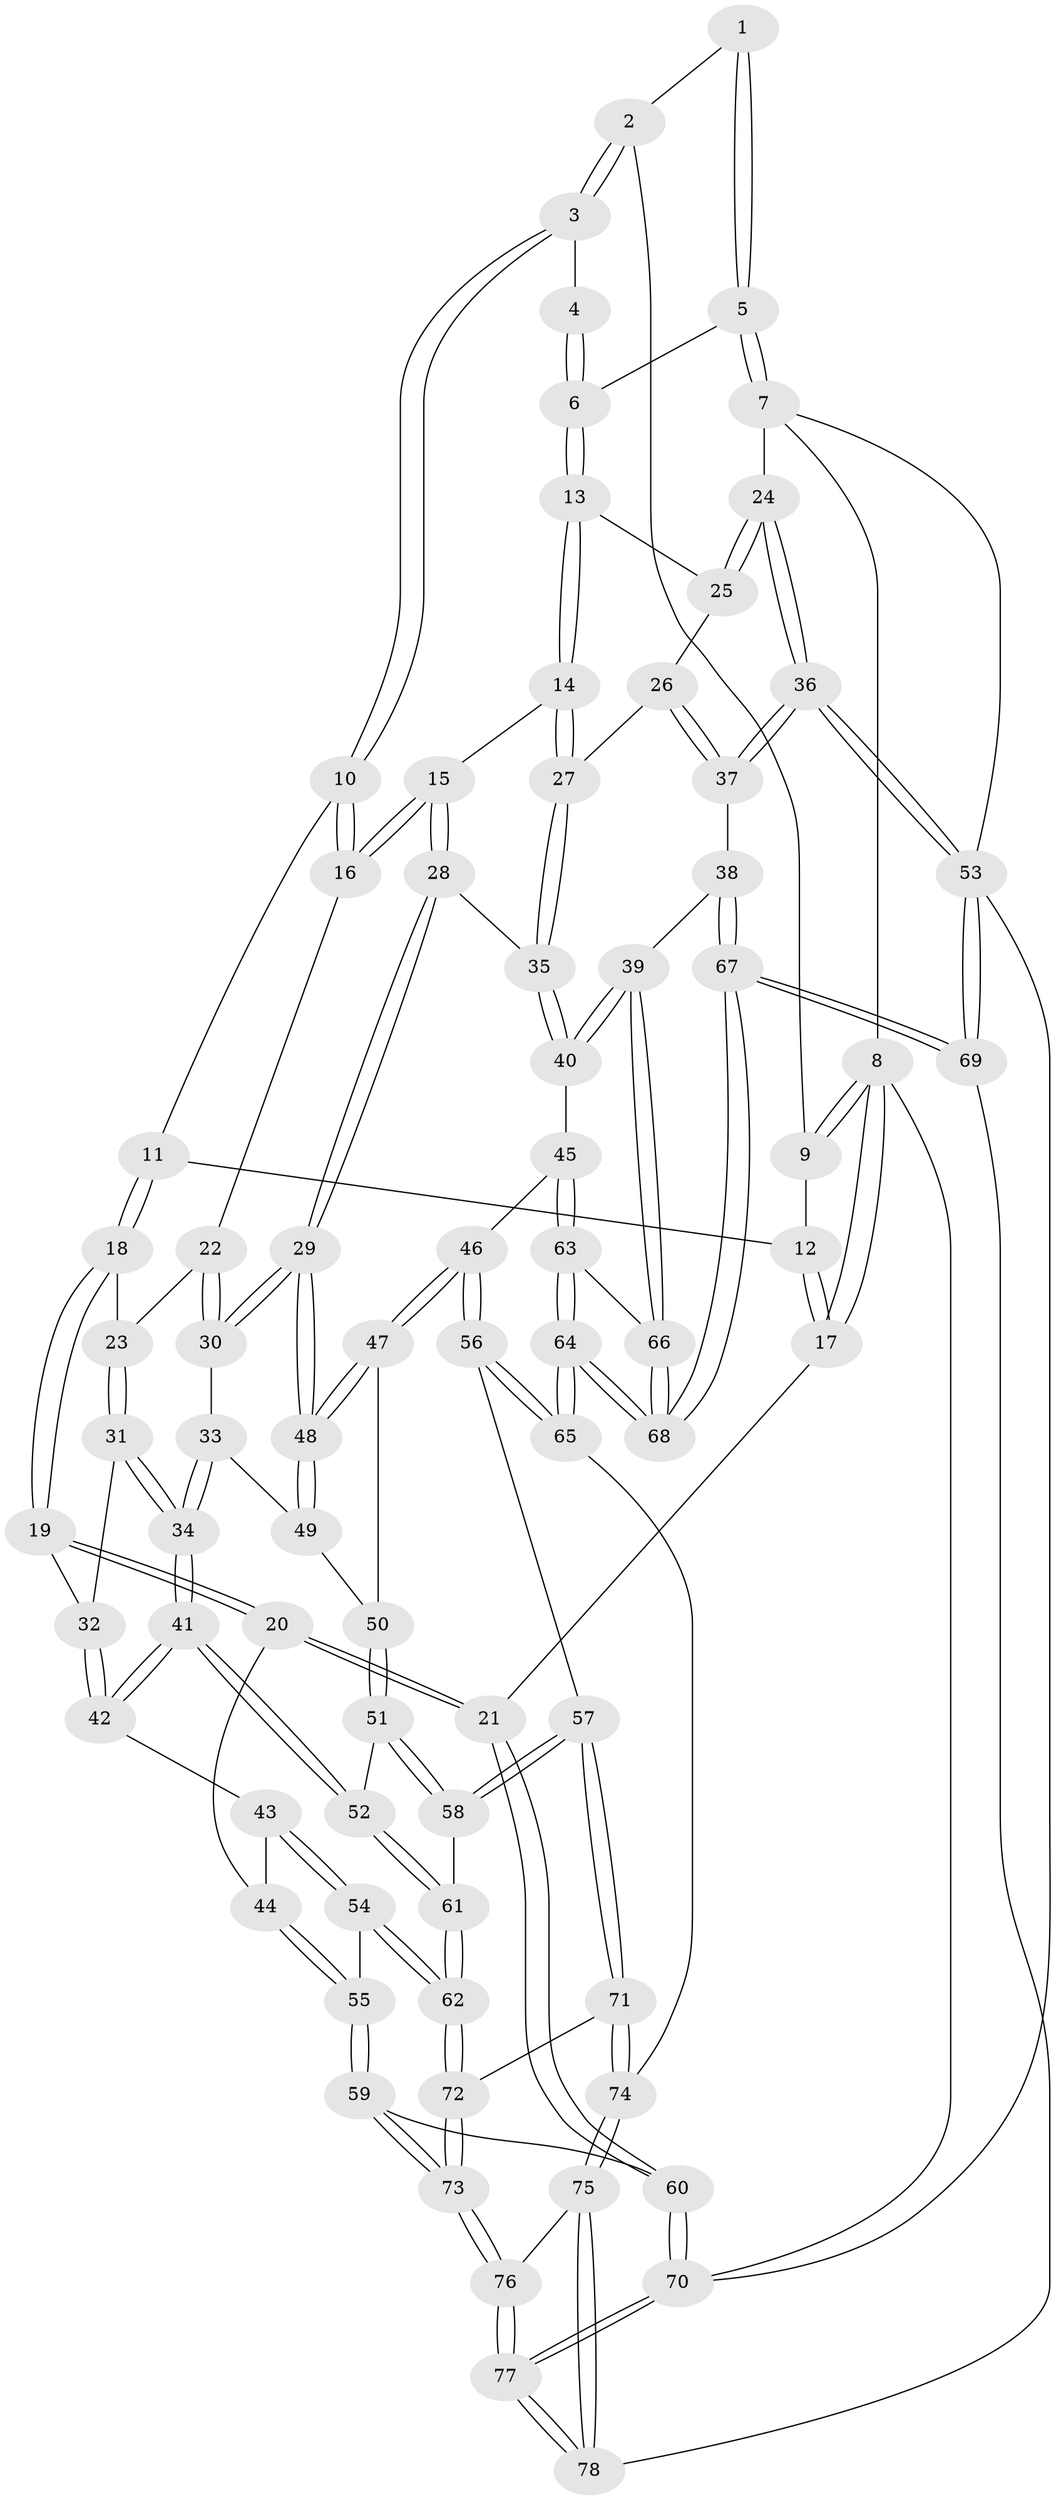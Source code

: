 // Generated by graph-tools (version 1.1) at 2025/03/03/09/25 03:03:19]
// undirected, 78 vertices, 192 edges
graph export_dot {
graph [start="1"]
  node [color=gray90,style=filled];
  1 [pos="+0.6459897023893857+0"];
  2 [pos="+0.331520009564608+0"];
  3 [pos="+0.49401852060533435+0.08735891995590596"];
  4 [pos="+0.6442228011158276+0"];
  5 [pos="+1+0"];
  6 [pos="+0.6562595110699735+0.14754265849829695"];
  7 [pos="+1+0"];
  8 [pos="+0+0"];
  9 [pos="+0.2834423745536647+0"];
  10 [pos="+0.5132282582051395+0.12992757625134901"];
  11 [pos="+0.22396448718110942+0.07162582150301754"];
  12 [pos="+0.2221063474187123+0.05129059466419549"];
  13 [pos="+0.6556607541923474+0.1605922192627304"];
  14 [pos="+0.623517964621948+0.18667377129959714"];
  15 [pos="+0.5890008088408909+0.2063802557671901"];
  16 [pos="+0.5499267084160906+0.19416661389698864"];
  17 [pos="+0+0.10782586485678648"];
  18 [pos="+0.22677190363671784+0.18054221473578327"];
  19 [pos="+0.10828505333073508+0.2782973956064526"];
  20 [pos="+0+0.34323648697404746"];
  21 [pos="+0+0.353802873494429"];
  22 [pos="+0.36768541231302304+0.24921172811078213"];
  23 [pos="+0.3394483519483919+0.248772425481142"];
  24 [pos="+1+0"];
  25 [pos="+0.924491793311831+0.1460133064666528"];
  26 [pos="+0.8738867945016204+0.3024865105042601"];
  27 [pos="+0.8009154374147586+0.34135193075756204"];
  28 [pos="+0.597741251780933+0.31671040468853456"];
  29 [pos="+0.5895770216493708+0.3690915345835161"];
  30 [pos="+0.42366701733741347+0.35952305219210834"];
  31 [pos="+0.3207900447303483+0.3567913208371245"];
  32 [pos="+0.18523021640596105+0.36765333179212767"];
  33 [pos="+0.4260197175664835+0.41237557698561544"];
  34 [pos="+0.3151648491559013+0.4136695618024471"];
  35 [pos="+0.7802635057636707+0.36908232582451245"];
  36 [pos="+1+0.5356657457735056"];
  37 [pos="+0.9570598430216726+0.4992193523753548"];
  38 [pos="+0.9032771164402529+0.515295797719362"];
  39 [pos="+0.8794809373127439+0.5137561953653446"];
  40 [pos="+0.7705714631161547+0.4555225861262157"];
  41 [pos="+0.2769620010236097+0.48452714368383487"];
  42 [pos="+0.268509551578496+0.48235684942737195"];
  43 [pos="+0.17088930238874195+0.5028233963683721"];
  44 [pos="+0.16004266705172027+0.5020179585112741"];
  45 [pos="+0.637447448345972+0.4901826409410462"];
  46 [pos="+0.614606213117208+0.4801073893580606"];
  47 [pos="+0.6028374872394382+0.4505161936595005"];
  48 [pos="+0.5886180016283401+0.4090070920412606"];
  49 [pos="+0.4398290214156636+0.4271971944948032"];
  50 [pos="+0.421326689113822+0.4857843583984805"];
  51 [pos="+0.39139630223121685+0.5511533620295044"];
  52 [pos="+0.28439057110007504+0.49565569751954885"];
  53 [pos="+1+1"];
  54 [pos="+0.18053832995428032+0.6552322791017012"];
  55 [pos="+0.09234072603644118+0.601735763121809"];
  56 [pos="+0.46494274967406674+0.63166775481847"];
  57 [pos="+0.4540547146589422+0.6274346279299223"];
  58 [pos="+0.41397013481683853+0.5809114598358054"];
  59 [pos="+0+0.6071806668650154"];
  60 [pos="+0+0.5440472855447327"];
  61 [pos="+0.23083831895143378+0.6441858705979284"];
  62 [pos="+0.21109589072148144+0.686456072419286"];
  63 [pos="+0.6620690814998695+0.5357825373705848"];
  64 [pos="+0.5774555264599153+0.8227596355905638"];
  65 [pos="+0.5572478040077218+0.8095592060208328"];
  66 [pos="+0.7388664359276983+0.6235784338400562"];
  67 [pos="+0.7655412103672011+0.97877770148539"];
  68 [pos="+0.7606457630857615+0.9723209707159018"];
  69 [pos="+0.8434838016324474+1"];
  70 [pos="+0+1"];
  71 [pos="+0.2486155956229907+0.7328409961084935"];
  72 [pos="+0.21821542929907758+0.7205067117809582"];
  73 [pos="+0.11970106890220354+0.7842129352800766"];
  74 [pos="+0.32983920913765136+0.8542279683126519"];
  75 [pos="+0.2724968684045812+0.9813865146241374"];
  76 [pos="+0.11669044025142201+0.7915079494547429"];
  77 [pos="+0+1"];
  78 [pos="+0.245083821596899+1"];
  1 -- 2;
  1 -- 5;
  1 -- 5;
  2 -- 3;
  2 -- 3;
  2 -- 9;
  3 -- 4;
  3 -- 10;
  3 -- 10;
  4 -- 6;
  4 -- 6;
  5 -- 6;
  5 -- 7;
  5 -- 7;
  6 -- 13;
  6 -- 13;
  7 -- 8;
  7 -- 24;
  7 -- 53;
  8 -- 9;
  8 -- 9;
  8 -- 17;
  8 -- 17;
  8 -- 70;
  9 -- 12;
  10 -- 11;
  10 -- 16;
  10 -- 16;
  11 -- 12;
  11 -- 18;
  11 -- 18;
  12 -- 17;
  12 -- 17;
  13 -- 14;
  13 -- 14;
  13 -- 25;
  14 -- 15;
  14 -- 27;
  14 -- 27;
  15 -- 16;
  15 -- 16;
  15 -- 28;
  15 -- 28;
  16 -- 22;
  17 -- 21;
  18 -- 19;
  18 -- 19;
  18 -- 23;
  19 -- 20;
  19 -- 20;
  19 -- 32;
  20 -- 21;
  20 -- 21;
  20 -- 44;
  21 -- 60;
  21 -- 60;
  22 -- 23;
  22 -- 30;
  22 -- 30;
  23 -- 31;
  23 -- 31;
  24 -- 25;
  24 -- 25;
  24 -- 36;
  24 -- 36;
  25 -- 26;
  26 -- 27;
  26 -- 37;
  26 -- 37;
  27 -- 35;
  27 -- 35;
  28 -- 29;
  28 -- 29;
  28 -- 35;
  29 -- 30;
  29 -- 30;
  29 -- 48;
  29 -- 48;
  30 -- 33;
  31 -- 32;
  31 -- 34;
  31 -- 34;
  32 -- 42;
  32 -- 42;
  33 -- 34;
  33 -- 34;
  33 -- 49;
  34 -- 41;
  34 -- 41;
  35 -- 40;
  35 -- 40;
  36 -- 37;
  36 -- 37;
  36 -- 53;
  36 -- 53;
  37 -- 38;
  38 -- 39;
  38 -- 67;
  38 -- 67;
  39 -- 40;
  39 -- 40;
  39 -- 66;
  39 -- 66;
  40 -- 45;
  41 -- 42;
  41 -- 42;
  41 -- 52;
  41 -- 52;
  42 -- 43;
  43 -- 44;
  43 -- 54;
  43 -- 54;
  44 -- 55;
  44 -- 55;
  45 -- 46;
  45 -- 63;
  45 -- 63;
  46 -- 47;
  46 -- 47;
  46 -- 56;
  46 -- 56;
  47 -- 48;
  47 -- 48;
  47 -- 50;
  48 -- 49;
  48 -- 49;
  49 -- 50;
  50 -- 51;
  50 -- 51;
  51 -- 52;
  51 -- 58;
  51 -- 58;
  52 -- 61;
  52 -- 61;
  53 -- 69;
  53 -- 69;
  53 -- 70;
  54 -- 55;
  54 -- 62;
  54 -- 62;
  55 -- 59;
  55 -- 59;
  56 -- 57;
  56 -- 65;
  56 -- 65;
  57 -- 58;
  57 -- 58;
  57 -- 71;
  57 -- 71;
  58 -- 61;
  59 -- 60;
  59 -- 73;
  59 -- 73;
  60 -- 70;
  60 -- 70;
  61 -- 62;
  61 -- 62;
  62 -- 72;
  62 -- 72;
  63 -- 64;
  63 -- 64;
  63 -- 66;
  64 -- 65;
  64 -- 65;
  64 -- 68;
  64 -- 68;
  65 -- 74;
  66 -- 68;
  66 -- 68;
  67 -- 68;
  67 -- 68;
  67 -- 69;
  67 -- 69;
  69 -- 78;
  70 -- 77;
  70 -- 77;
  71 -- 72;
  71 -- 74;
  71 -- 74;
  72 -- 73;
  72 -- 73;
  73 -- 76;
  73 -- 76;
  74 -- 75;
  74 -- 75;
  75 -- 76;
  75 -- 78;
  75 -- 78;
  76 -- 77;
  76 -- 77;
  77 -- 78;
  77 -- 78;
}
